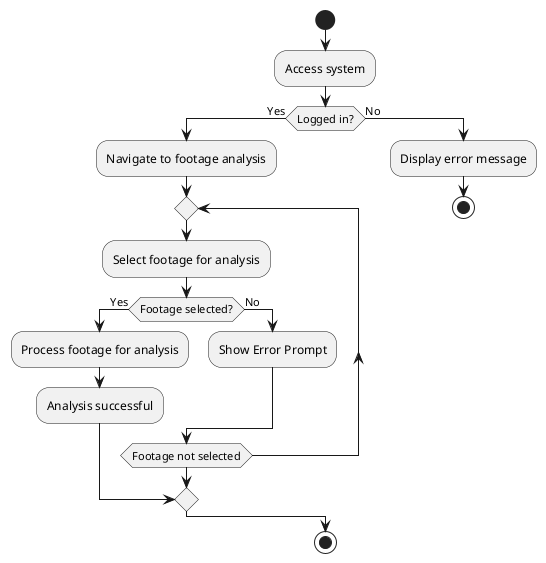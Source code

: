 @startuml
|Main|
start
:Access system;
if (Logged in?) then (Yes)
  :Navigate to footage analysis;
  repeat
    :Select footage for analysis;
    if (Footage selected?) then (Yes)
      :Process footage for analysis;
      :Analysis successful;
      break
    else (No)
      :Show Error Prompt;
    endif
  repeat while (Footage not selected)
else (No)
  :Display error message;
  stop
endif

|Main|
stop
@enduml
